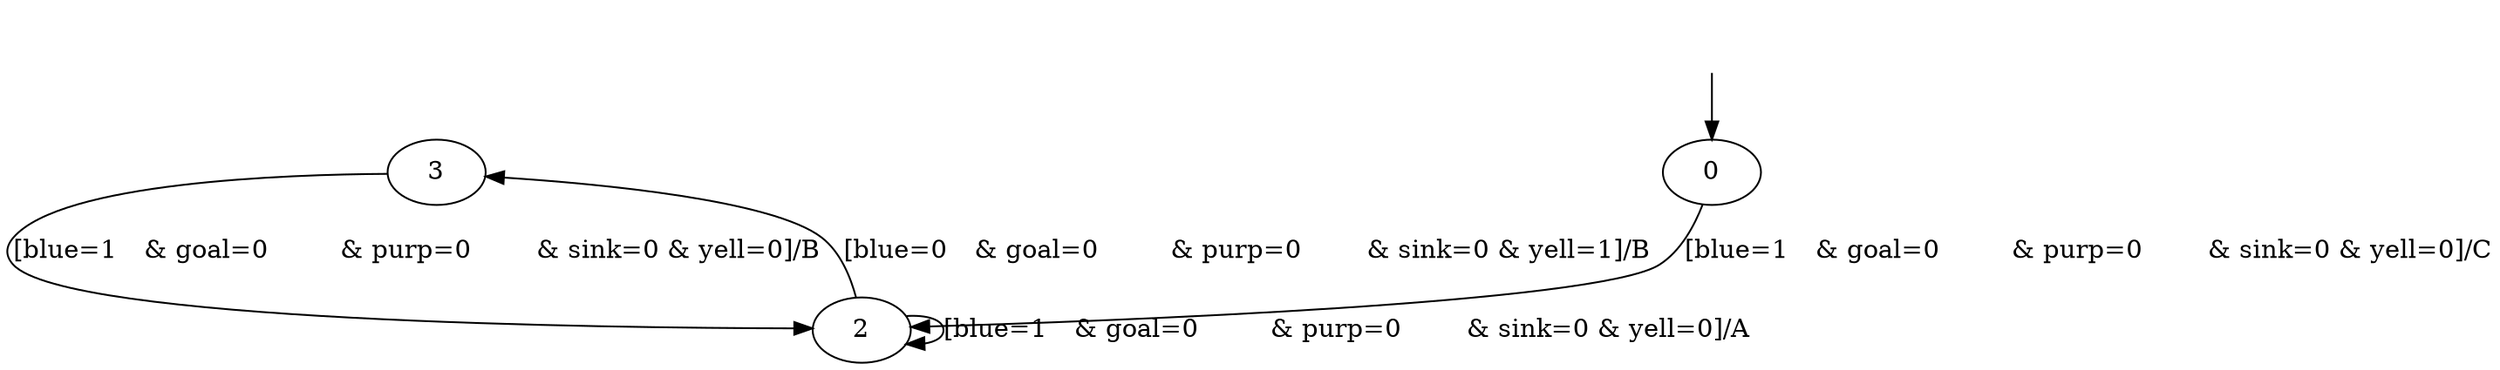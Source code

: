 digraph {
3;
2;
0;
__init [label="", style=invis, width=0];
__init -> 0;
3 -> 2 [label="[blue=1	& goal=0	& purp=0	& sink=0	& yell=0]/B"];
2 -> 3 [label="[blue=0	& goal=0	& purp=0	& sink=0	& yell=1]/B"];
2 -> 2 [label="[blue=1	& goal=0	& purp=0	& sink=0	& yell=0]/A"];
0 -> 2 [label="[blue=1	& goal=0	& purp=0	& sink=0	& yell=0]/C"];
}